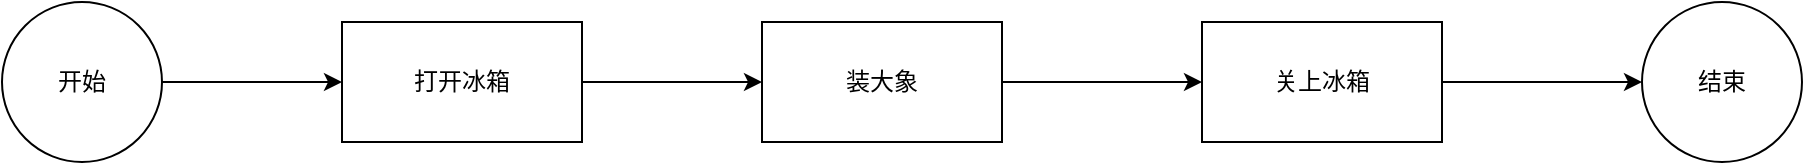 <mxfile version="26.2.13">
  <diagram name="第 1 页" id="2LfYlRE3mIWwYIfe9fvf">
    <mxGraphModel dx="1356" dy="1104" grid="1" gridSize="10" guides="1" tooltips="1" connect="1" arrows="1" fold="1" page="1" pageScale="1" pageWidth="827" pageHeight="1169" math="0" shadow="0">
      <root>
        <mxCell id="0" />
        <mxCell id="1" parent="0" />
        <mxCell id="HtQm6pH0PmszH3oQsb9N-5" style="edgeStyle=orthogonalEdgeStyle;rounded=0;orthogonalLoop=1;jettySize=auto;html=1;entryX=0;entryY=0.5;entryDx=0;entryDy=0;" edge="1" parent="1" source="HtQm6pH0PmszH3oQsb9N-3" target="HtQm6pH0PmszH3oQsb9N-4">
          <mxGeometry relative="1" as="geometry" />
        </mxCell>
        <mxCell id="HtQm6pH0PmszH3oQsb9N-3" value="开始" style="ellipse;whiteSpace=wrap;html=1;aspect=fixed;" vertex="1" parent="1">
          <mxGeometry x="10" y="270" width="80" height="80" as="geometry" />
        </mxCell>
        <mxCell id="HtQm6pH0PmszH3oQsb9N-8" style="edgeStyle=orthogonalEdgeStyle;rounded=0;orthogonalLoop=1;jettySize=auto;html=1;" edge="1" parent="1" source="HtQm6pH0PmszH3oQsb9N-4" target="HtQm6pH0PmszH3oQsb9N-6">
          <mxGeometry relative="1" as="geometry" />
        </mxCell>
        <mxCell id="HtQm6pH0PmszH3oQsb9N-4" value="打开冰箱" style="rounded=0;whiteSpace=wrap;html=1;" vertex="1" parent="1">
          <mxGeometry x="180" y="280" width="120" height="60" as="geometry" />
        </mxCell>
        <mxCell id="HtQm6pH0PmszH3oQsb9N-9" style="edgeStyle=orthogonalEdgeStyle;rounded=0;orthogonalLoop=1;jettySize=auto;html=1;" edge="1" parent="1" source="HtQm6pH0PmszH3oQsb9N-6" target="HtQm6pH0PmszH3oQsb9N-7">
          <mxGeometry relative="1" as="geometry" />
        </mxCell>
        <mxCell id="HtQm6pH0PmszH3oQsb9N-6" value="装大象" style="rounded=0;whiteSpace=wrap;html=1;" vertex="1" parent="1">
          <mxGeometry x="390" y="280" width="120" height="60" as="geometry" />
        </mxCell>
        <mxCell id="HtQm6pH0PmszH3oQsb9N-11" value="" style="edgeStyle=orthogonalEdgeStyle;rounded=0;orthogonalLoop=1;jettySize=auto;html=1;" edge="1" parent="1" source="HtQm6pH0PmszH3oQsb9N-7" target="HtQm6pH0PmszH3oQsb9N-10">
          <mxGeometry relative="1" as="geometry" />
        </mxCell>
        <mxCell id="HtQm6pH0PmszH3oQsb9N-7" value="关上冰箱" style="rounded=0;whiteSpace=wrap;html=1;" vertex="1" parent="1">
          <mxGeometry x="610" y="280" width="120" height="60" as="geometry" />
        </mxCell>
        <mxCell id="HtQm6pH0PmszH3oQsb9N-10" value="结束" style="ellipse;whiteSpace=wrap;html=1;rounded=0;" vertex="1" parent="1">
          <mxGeometry x="830" y="270" width="80" height="80" as="geometry" />
        </mxCell>
      </root>
    </mxGraphModel>
  </diagram>
</mxfile>
